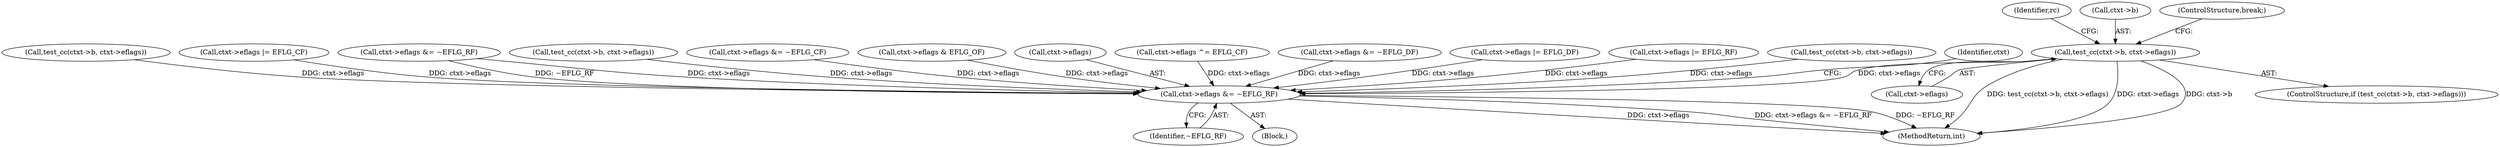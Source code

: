 digraph "0_linux_234f3ce485d54017f15cf5e0699cff4100121601_8@pointer" {
"1000789" [label="(Call,test_cc(ctxt->b, ctxt->eflags))"];
"1001185" [label="(Call,ctxt->eflags &= ~EFLG_RF)"];
"1001319" [label="(Call,test_cc(ctxt->b, ctxt->eflags))"];
"1000793" [label="(Call,ctxt->eflags)"];
"1001185" [label="(Call,ctxt->eflags &= ~EFLG_RF)"];
"1001480" [label="(MethodReturn,int)"];
"1000970" [label="(Call,ctxt->eflags |= EFLG_CF)"];
"1000699" [label="(Call,ctxt->eflags &= ~EFLG_RF)"];
"1000788" [label="(ControlStructure,if (test_cc(ctxt->b, ctxt->eflags)))"];
"1001278" [label="(Call,test_cc(ctxt->b, ctxt->eflags))"];
"1000963" [label="(Call,ctxt->eflags &= ~EFLG_CF)"];
"1000921" [label="(Call,ctxt->eflags & EFLG_OF)"];
"1001186" [label="(Call,ctxt->eflags)"];
"1000797" [label="(Identifier,rc)"];
"1000956" [label="(Call,ctxt->eflags ^= EFLG_CF)"];
"1001189" [label="(Identifier,~EFLG_RF)"];
"1000977" [label="(Call,ctxt->eflags &= ~EFLG_DF)"];
"1000790" [label="(Call,ctxt->b)"];
"1001102" [label="(Block,)"];
"1000805" [label="(ControlStructure,break;)"];
"1000984" [label="(Call,ctxt->eflags |= EFLG_DF)"];
"1000789" [label="(Call,test_cc(ctxt->b, ctxt->eflags))"];
"1000693" [label="(Call,ctxt->eflags |= EFLG_RF)"];
"1001343" [label="(Call,test_cc(ctxt->b, ctxt->eflags))"];
"1001192" [label="(Identifier,ctxt)"];
"1000789" -> "1000788"  [label="AST: "];
"1000789" -> "1000793"  [label="CFG: "];
"1000790" -> "1000789"  [label="AST: "];
"1000793" -> "1000789"  [label="AST: "];
"1000797" -> "1000789"  [label="CFG: "];
"1000805" -> "1000789"  [label="CFG: "];
"1000789" -> "1001480"  [label="DDG: test_cc(ctxt->b, ctxt->eflags)"];
"1000789" -> "1001480"  [label="DDG: ctxt->eflags"];
"1000789" -> "1001480"  [label="DDG: ctxt->b"];
"1000789" -> "1001185"  [label="DDG: ctxt->eflags"];
"1001185" -> "1001102"  [label="AST: "];
"1001185" -> "1001189"  [label="CFG: "];
"1001186" -> "1001185"  [label="AST: "];
"1001189" -> "1001185"  [label="AST: "];
"1001192" -> "1001185"  [label="CFG: "];
"1001185" -> "1001480"  [label="DDG: ctxt->eflags"];
"1001185" -> "1001480"  [label="DDG: ctxt->eflags &= ~EFLG_RF"];
"1001185" -> "1001480"  [label="DDG: ~EFLG_RF"];
"1000699" -> "1001185"  [label="DDG: ctxt->eflags"];
"1000699" -> "1001185"  [label="DDG: ~EFLG_RF"];
"1000956" -> "1001185"  [label="DDG: ctxt->eflags"];
"1001343" -> "1001185"  [label="DDG: ctxt->eflags"];
"1000970" -> "1001185"  [label="DDG: ctxt->eflags"];
"1000977" -> "1001185"  [label="DDG: ctxt->eflags"];
"1000921" -> "1001185"  [label="DDG: ctxt->eflags"];
"1000963" -> "1001185"  [label="DDG: ctxt->eflags"];
"1000693" -> "1001185"  [label="DDG: ctxt->eflags"];
"1001278" -> "1001185"  [label="DDG: ctxt->eflags"];
"1000984" -> "1001185"  [label="DDG: ctxt->eflags"];
"1001319" -> "1001185"  [label="DDG: ctxt->eflags"];
}
